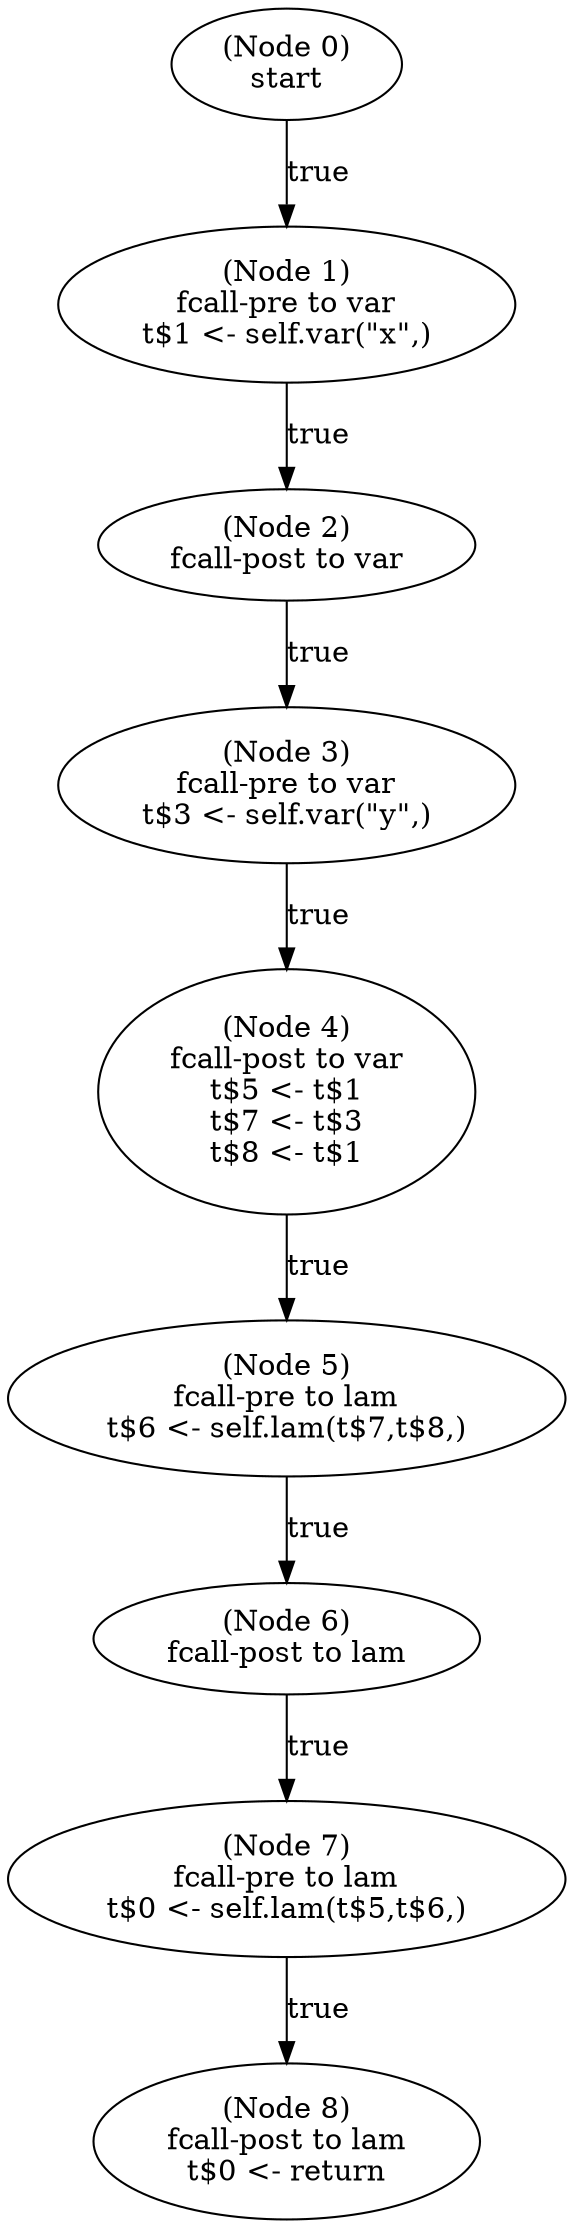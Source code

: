 digraph k_post {
  n0 [label="(Node 0)\nstart\n"];
 n0 -> n1 [label="true"];
  n1 [label="(Node 1)\nfcall-pre to var\nt$1 <- self.var(\"x\",)\n"];
 n1 -> n2 [label="true"];
  n2 [label="(Node 2)\nfcall-post to var\n"];
 n2 -> n3 [label="true"];
  n3 [label="(Node 3)\nfcall-pre to var\nt$3 <- self.var(\"y\",)\n"];
 n3 -> n4 [label="true"];
  n4 [label="(Node 4)\nfcall-post to var\nt$5 <- t$1\nt$7 <- t$3\nt$8 <- t$1\n"];
 n4 -> n5 [label="true"];
  n5 [label="(Node 5)\nfcall-pre to lam\nt$6 <- self.lam(t$7,t$8,)\n"];
 n5 -> n6 [label="true"];
  n6 [label="(Node 6)\nfcall-post to lam\n"];
 n6 -> n7 [label="true"];
  n7 [label="(Node 7)\nfcall-pre to lam\nt$0 <- self.lam(t$5,t$6,)\n"];
 n7 -> n8 [label="true"];
  n8 [label="(Node 8)\nfcall-post to lam\nt$0 <- return\n"];
}
